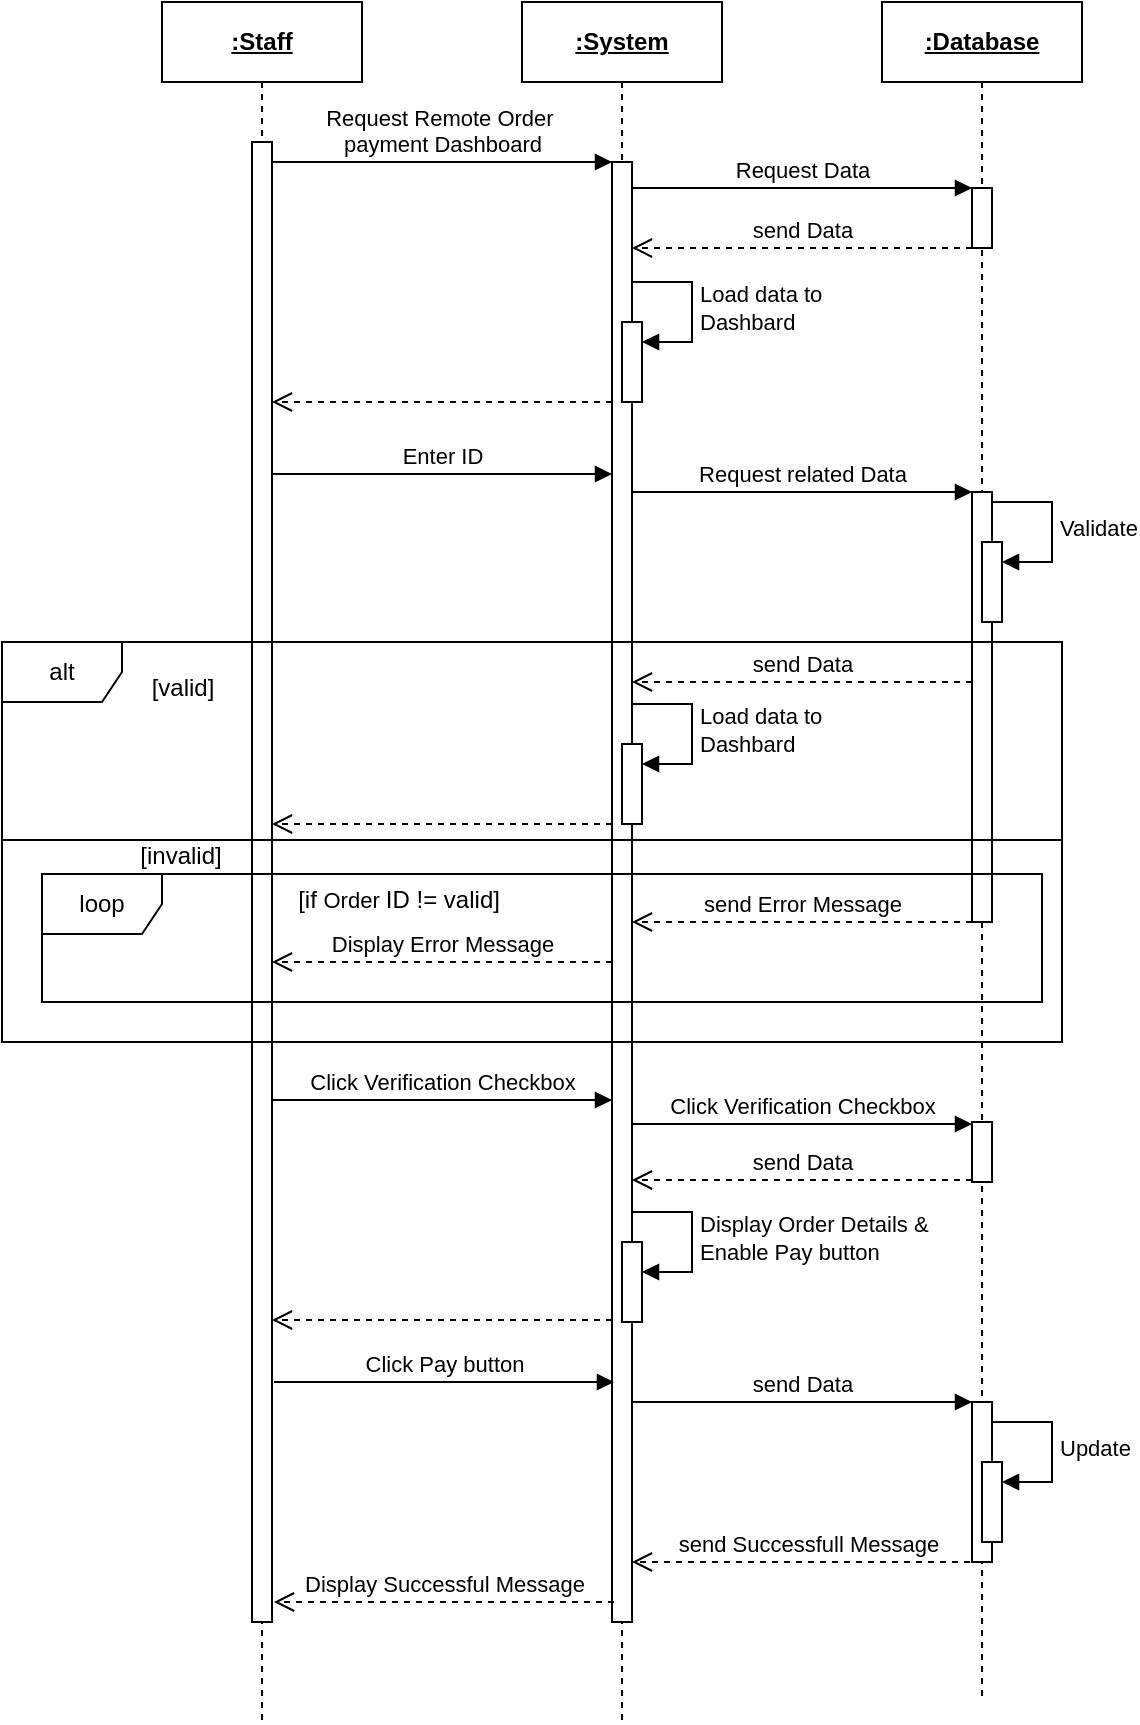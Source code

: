 <mxfile version="22.0.0" type="device">
  <diagram name="Page-1" id="2YBvvXClWsGukQMizWep">
    <mxGraphModel dx="1645" dy="539" grid="1" gridSize="10" guides="1" tooltips="1" connect="1" arrows="1" fold="1" page="1" pageScale="1" pageWidth="850" pageHeight="1100" math="0" shadow="0">
      <root>
        <mxCell id="0" />
        <mxCell id="1" parent="0" />
        <mxCell id="aM9ryv3xv72pqoxQDRHE-1" value="&lt;b&gt;&lt;u&gt;:Staff&lt;/u&gt;&lt;/b&gt;" style="shape=umlLifeline;perimeter=lifelinePerimeter;whiteSpace=wrap;html=1;container=0;dropTarget=0;collapsible=0;recursiveResize=0;outlineConnect=0;portConstraint=eastwest;newEdgeStyle={&quot;edgeStyle&quot;:&quot;elbowEdgeStyle&quot;,&quot;elbow&quot;:&quot;vertical&quot;,&quot;curved&quot;:0,&quot;rounded&quot;:0};" parent="1" vertex="1">
          <mxGeometry x="40" y="40" width="100" height="860" as="geometry" />
        </mxCell>
        <mxCell id="aM9ryv3xv72pqoxQDRHE-2" value="" style="html=1;points=[];perimeter=orthogonalPerimeter;outlineConnect=0;targetShapes=umlLifeline;portConstraint=eastwest;newEdgeStyle={&quot;edgeStyle&quot;:&quot;elbowEdgeStyle&quot;,&quot;elbow&quot;:&quot;vertical&quot;,&quot;curved&quot;:0,&quot;rounded&quot;:0};" parent="aM9ryv3xv72pqoxQDRHE-1" vertex="1">
          <mxGeometry x="45" y="70" width="10" height="740" as="geometry" />
        </mxCell>
        <mxCell id="aM9ryv3xv72pqoxQDRHE-5" value="&lt;b&gt;&lt;u&gt;:System&lt;/u&gt;&lt;/b&gt;" style="shape=umlLifeline;perimeter=lifelinePerimeter;whiteSpace=wrap;html=1;container=0;dropTarget=0;collapsible=0;recursiveResize=0;outlineConnect=0;portConstraint=eastwest;newEdgeStyle={&quot;edgeStyle&quot;:&quot;elbowEdgeStyle&quot;,&quot;elbow&quot;:&quot;vertical&quot;,&quot;curved&quot;:0,&quot;rounded&quot;:0};" parent="1" vertex="1">
          <mxGeometry x="220" y="40" width="100" height="860" as="geometry" />
        </mxCell>
        <mxCell id="aM9ryv3xv72pqoxQDRHE-6" value="" style="html=1;points=[];perimeter=orthogonalPerimeter;outlineConnect=0;targetShapes=umlLifeline;portConstraint=eastwest;newEdgeStyle={&quot;edgeStyle&quot;:&quot;elbowEdgeStyle&quot;,&quot;elbow&quot;:&quot;vertical&quot;,&quot;curved&quot;:0,&quot;rounded&quot;:0};" parent="aM9ryv3xv72pqoxQDRHE-5" vertex="1">
          <mxGeometry x="45" y="80" width="10" height="730" as="geometry" />
        </mxCell>
        <mxCell id="ZMjn0eH77y3cTHa8q1xh-7" value="" style="html=1;points=[[0,0,0,0,5],[0,1,0,0,-5],[1,0,0,0,5],[1,1,0,0,-5]];perimeter=orthogonalPerimeter;outlineConnect=0;targetShapes=umlLifeline;portConstraint=eastwest;newEdgeStyle={&quot;curved&quot;:0,&quot;rounded&quot;:0};" vertex="1" parent="aM9ryv3xv72pqoxQDRHE-5">
          <mxGeometry x="50" y="160" width="10" height="40" as="geometry" />
        </mxCell>
        <mxCell id="ZMjn0eH77y3cTHa8q1xh-8" value="Load data to&lt;br&gt;Dashbard" style="html=1;align=left;spacingLeft=2;endArrow=block;rounded=0;edgeStyle=orthogonalEdgeStyle;curved=0;rounded=0;" edge="1" target="ZMjn0eH77y3cTHa8q1xh-7" parent="aM9ryv3xv72pqoxQDRHE-5">
          <mxGeometry relative="1" as="geometry">
            <mxPoint x="55" y="140" as="sourcePoint" />
            <Array as="points">
              <mxPoint x="85" y="170" />
            </Array>
          </mxGeometry>
        </mxCell>
        <mxCell id="ZMjn0eH77y3cTHa8q1xh-15" value="" style="html=1;points=[[0,0,0,0,5],[0,1,0,0,-5],[1,0,0,0,5],[1,1,0,0,-5]];perimeter=orthogonalPerimeter;outlineConnect=0;targetShapes=umlLifeline;portConstraint=eastwest;newEdgeStyle={&quot;curved&quot;:0,&quot;rounded&quot;:0};" vertex="1" parent="aM9ryv3xv72pqoxQDRHE-5">
          <mxGeometry x="50" y="371" width="10" height="40" as="geometry" />
        </mxCell>
        <mxCell id="ZMjn0eH77y3cTHa8q1xh-16" value="Load data to&lt;br&gt;Dashbard" style="html=1;align=left;spacingLeft=2;endArrow=block;rounded=0;edgeStyle=orthogonalEdgeStyle;curved=0;rounded=0;" edge="1" target="ZMjn0eH77y3cTHa8q1xh-15" parent="aM9ryv3xv72pqoxQDRHE-5">
          <mxGeometry relative="1" as="geometry">
            <mxPoint x="55" y="351" as="sourcePoint" />
            <Array as="points">
              <mxPoint x="85" y="381" />
            </Array>
          </mxGeometry>
        </mxCell>
        <mxCell id="ZMjn0eH77y3cTHa8q1xh-34" value="" style="html=1;points=[[0,0,0,0,5],[0,1,0,0,-5],[1,0,0,0,5],[1,1,0,0,-5]];perimeter=orthogonalPerimeter;outlineConnect=0;targetShapes=umlLifeline;portConstraint=eastwest;newEdgeStyle={&quot;curved&quot;:0,&quot;rounded&quot;:0};" vertex="1" parent="aM9ryv3xv72pqoxQDRHE-5">
          <mxGeometry x="50" y="620" width="10" height="40" as="geometry" />
        </mxCell>
        <mxCell id="ZMjn0eH77y3cTHa8q1xh-35" value="Display Order Details &amp;amp;&lt;br&gt;Enable Pay button" style="html=1;align=left;spacingLeft=2;endArrow=block;rounded=0;edgeStyle=orthogonalEdgeStyle;curved=0;rounded=0;" edge="1" parent="aM9ryv3xv72pqoxQDRHE-5">
          <mxGeometry relative="1" as="geometry">
            <mxPoint x="55" y="605" as="sourcePoint" />
            <Array as="points">
              <mxPoint x="85" y="635" />
            </Array>
            <mxPoint x="60" y="635" as="targetPoint" />
          </mxGeometry>
        </mxCell>
        <mxCell id="aM9ryv3xv72pqoxQDRHE-7" value="Request Remote Order&amp;nbsp;&lt;br&gt;payment Dashboard" style="html=1;verticalAlign=bottom;endArrow=block;edgeStyle=elbowEdgeStyle;elbow=horizontal;curved=0;rounded=0;" parent="1" source="aM9ryv3xv72pqoxQDRHE-2" target="aM9ryv3xv72pqoxQDRHE-6" edge="1">
          <mxGeometry relative="1" as="geometry">
            <mxPoint x="195" y="130" as="sourcePoint" />
            <Array as="points">
              <mxPoint x="180" y="120" />
            </Array>
            <mxPoint as="offset" />
          </mxGeometry>
        </mxCell>
        <mxCell id="aM9ryv3xv72pqoxQDRHE-8" value="" style="html=1;verticalAlign=bottom;endArrow=open;dashed=1;endSize=8;edgeStyle=elbowEdgeStyle;elbow=vertical;curved=0;rounded=0;" parent="1" edge="1">
          <mxGeometry relative="1" as="geometry">
            <mxPoint x="95" y="240" as="targetPoint" />
            <Array as="points">
              <mxPoint x="190" y="240" />
            </Array>
            <mxPoint x="265" y="240" as="sourcePoint" />
          </mxGeometry>
        </mxCell>
        <mxCell id="ZMjn0eH77y3cTHa8q1xh-1" value="&lt;b&gt;&lt;u&gt;:Database&lt;/u&gt;&lt;/b&gt;" style="shape=umlLifeline;perimeter=lifelinePerimeter;whiteSpace=wrap;html=1;container=0;dropTarget=0;collapsible=0;recursiveResize=0;outlineConnect=0;portConstraint=eastwest;newEdgeStyle={&quot;edgeStyle&quot;:&quot;elbowEdgeStyle&quot;,&quot;elbow&quot;:&quot;vertical&quot;,&quot;curved&quot;:0,&quot;rounded&quot;:0};" vertex="1" parent="1">
          <mxGeometry x="400" y="40" width="100" height="850" as="geometry" />
        </mxCell>
        <mxCell id="ZMjn0eH77y3cTHa8q1xh-2" value="" style="html=1;points=[];perimeter=orthogonalPerimeter;outlineConnect=0;targetShapes=umlLifeline;portConstraint=eastwest;newEdgeStyle={&quot;edgeStyle&quot;:&quot;elbowEdgeStyle&quot;,&quot;elbow&quot;:&quot;vertical&quot;,&quot;curved&quot;:0,&quot;rounded&quot;:0};" vertex="1" parent="ZMjn0eH77y3cTHa8q1xh-1">
          <mxGeometry x="45" y="93" width="10" height="30" as="geometry" />
        </mxCell>
        <mxCell id="ZMjn0eH77y3cTHa8q1xh-11" value="" style="html=1;points=[];perimeter=orthogonalPerimeter;outlineConnect=0;targetShapes=umlLifeline;portConstraint=eastwest;newEdgeStyle={&quot;edgeStyle&quot;:&quot;elbowEdgeStyle&quot;,&quot;elbow&quot;:&quot;vertical&quot;,&quot;curved&quot;:0,&quot;rounded&quot;:0};" vertex="1" parent="ZMjn0eH77y3cTHa8q1xh-1">
          <mxGeometry x="45" y="245" width="10" height="215" as="geometry" />
        </mxCell>
        <mxCell id="ZMjn0eH77y3cTHa8q1xh-12" value="" style="html=1;points=[[0,0,0,0,5],[0,1,0,0,-5],[1,0,0,0,5],[1,1,0,0,-5]];perimeter=orthogonalPerimeter;outlineConnect=0;targetShapes=umlLifeline;portConstraint=eastwest;newEdgeStyle={&quot;curved&quot;:0,&quot;rounded&quot;:0};" vertex="1" parent="ZMjn0eH77y3cTHa8q1xh-1">
          <mxGeometry x="50" y="270" width="10" height="40" as="geometry" />
        </mxCell>
        <mxCell id="ZMjn0eH77y3cTHa8q1xh-13" value="Validate" style="html=1;align=left;spacingLeft=2;endArrow=block;rounded=0;edgeStyle=orthogonalEdgeStyle;curved=0;rounded=0;" edge="1" target="ZMjn0eH77y3cTHa8q1xh-12" parent="ZMjn0eH77y3cTHa8q1xh-1">
          <mxGeometry relative="1" as="geometry">
            <mxPoint x="55" y="250" as="sourcePoint" />
            <Array as="points">
              <mxPoint x="85" y="280" />
            </Array>
          </mxGeometry>
        </mxCell>
        <mxCell id="ZMjn0eH77y3cTHa8q1xh-28" value="" style="html=1;points=[];perimeter=orthogonalPerimeter;outlineConnect=0;targetShapes=umlLifeline;portConstraint=eastwest;newEdgeStyle={&quot;edgeStyle&quot;:&quot;elbowEdgeStyle&quot;,&quot;elbow&quot;:&quot;vertical&quot;,&quot;curved&quot;:0,&quot;rounded&quot;:0};" vertex="1" parent="ZMjn0eH77y3cTHa8q1xh-1">
          <mxGeometry x="45" y="560" width="10" height="30" as="geometry" />
        </mxCell>
        <mxCell id="ZMjn0eH77y3cTHa8q1xh-38" value="" style="html=1;points=[];perimeter=orthogonalPerimeter;outlineConnect=0;targetShapes=umlLifeline;portConstraint=eastwest;newEdgeStyle={&quot;edgeStyle&quot;:&quot;elbowEdgeStyle&quot;,&quot;elbow&quot;:&quot;vertical&quot;,&quot;curved&quot;:0,&quot;rounded&quot;:0};" vertex="1" parent="ZMjn0eH77y3cTHa8q1xh-1">
          <mxGeometry x="45" y="700" width="10" height="80" as="geometry" />
        </mxCell>
        <mxCell id="ZMjn0eH77y3cTHa8q1xh-39" value="" style="html=1;points=[[0,0,0,0,5],[0,1,0,0,-5],[1,0,0,0,5],[1,1,0,0,-5]];perimeter=orthogonalPerimeter;outlineConnect=0;targetShapes=umlLifeline;portConstraint=eastwest;newEdgeStyle={&quot;curved&quot;:0,&quot;rounded&quot;:0};" vertex="1" parent="ZMjn0eH77y3cTHa8q1xh-1">
          <mxGeometry x="50" y="730" width="10" height="40" as="geometry" />
        </mxCell>
        <mxCell id="ZMjn0eH77y3cTHa8q1xh-40" value="Update" style="html=1;align=left;spacingLeft=2;endArrow=block;rounded=0;edgeStyle=orthogonalEdgeStyle;curved=0;rounded=0;" edge="1" target="ZMjn0eH77y3cTHa8q1xh-39" parent="ZMjn0eH77y3cTHa8q1xh-1">
          <mxGeometry relative="1" as="geometry">
            <mxPoint x="55" y="710" as="sourcePoint" />
            <Array as="points">
              <mxPoint x="85" y="740" />
            </Array>
            <mxPoint as="offset" />
          </mxGeometry>
        </mxCell>
        <mxCell id="ZMjn0eH77y3cTHa8q1xh-3" value="Request Data" style="html=1;verticalAlign=bottom;endArrow=block;edgeStyle=elbowEdgeStyle;elbow=vertical;curved=0;rounded=0;" edge="1" parent="1">
          <mxGeometry relative="1" as="geometry">
            <mxPoint x="275" y="133" as="sourcePoint" />
            <Array as="points">
              <mxPoint x="365" y="133" />
            </Array>
            <mxPoint x="445" y="133" as="targetPoint" />
            <mxPoint as="offset" />
          </mxGeometry>
        </mxCell>
        <mxCell id="ZMjn0eH77y3cTHa8q1xh-4" value="send Data" style="html=1;verticalAlign=bottom;endArrow=open;dashed=1;endSize=8;edgeStyle=elbowEdgeStyle;elbow=vertical;curved=0;rounded=0;" edge="1" parent="1">
          <mxGeometry relative="1" as="geometry">
            <mxPoint x="275" y="163" as="targetPoint" />
            <Array as="points">
              <mxPoint x="385" y="163" />
            </Array>
            <mxPoint x="445" y="163" as="sourcePoint" />
          </mxGeometry>
        </mxCell>
        <mxCell id="ZMjn0eH77y3cTHa8q1xh-9" value="Enter ID" style="html=1;verticalAlign=bottom;endArrow=block;edgeStyle=elbowEdgeStyle;elbow=vertical;curved=0;rounded=0;" edge="1" parent="1">
          <mxGeometry relative="1" as="geometry">
            <mxPoint x="95" y="276" as="sourcePoint" />
            <Array as="points">
              <mxPoint x="190" y="276" />
            </Array>
            <mxPoint x="265" y="276" as="targetPoint" />
            <mxPoint as="offset" />
          </mxGeometry>
        </mxCell>
        <mxCell id="ZMjn0eH77y3cTHa8q1xh-10" value="Request related Data" style="html=1;verticalAlign=bottom;endArrow=block;edgeStyle=elbowEdgeStyle;elbow=horizontal;curved=0;rounded=0;" edge="1" parent="1" source="aM9ryv3xv72pqoxQDRHE-6">
          <mxGeometry relative="1" as="geometry">
            <mxPoint x="280" y="285" as="sourcePoint" />
            <Array as="points">
              <mxPoint x="375" y="285" />
            </Array>
            <mxPoint x="445" y="285" as="targetPoint" />
            <mxPoint as="offset" />
          </mxGeometry>
        </mxCell>
        <mxCell id="ZMjn0eH77y3cTHa8q1xh-14" value="send Data" style="html=1;verticalAlign=bottom;endArrow=open;dashed=1;endSize=8;edgeStyle=elbowEdgeStyle;elbow=vertical;curved=0;rounded=0;" edge="1" parent="1">
          <mxGeometry relative="1" as="geometry">
            <mxPoint x="275" y="380" as="targetPoint" />
            <Array as="points">
              <mxPoint x="390" y="380" />
            </Array>
            <mxPoint x="445" y="380" as="sourcePoint" />
            <mxPoint as="offset" />
          </mxGeometry>
        </mxCell>
        <mxCell id="ZMjn0eH77y3cTHa8q1xh-17" value="alt" style="shape=umlFrame;whiteSpace=wrap;html=1;pointerEvents=0;" vertex="1" parent="1">
          <mxGeometry x="-40" y="360" width="530" height="200" as="geometry" />
        </mxCell>
        <mxCell id="ZMjn0eH77y3cTHa8q1xh-18" value="" style="line;strokeWidth=1;fillColor=none;align=left;verticalAlign=middle;spacingTop=-1;spacingLeft=3;spacingRight=3;rotatable=0;labelPosition=right;points=[];portConstraint=eastwest;strokeColor=inherit;" vertex="1" parent="1">
          <mxGeometry x="-40" y="455" width="530" height="8" as="geometry" />
        </mxCell>
        <mxCell id="ZMjn0eH77y3cTHa8q1xh-19" value="" style="html=1;verticalAlign=bottom;endArrow=open;dashed=1;endSize=8;edgeStyle=elbowEdgeStyle;elbow=vertical;curved=0;rounded=0;" edge="1" parent="1">
          <mxGeometry relative="1" as="geometry">
            <mxPoint x="95" y="451" as="targetPoint" />
            <Array as="points">
              <mxPoint x="195" y="451" />
            </Array>
            <mxPoint x="265" y="451" as="sourcePoint" />
          </mxGeometry>
        </mxCell>
        <mxCell id="ZMjn0eH77y3cTHa8q1xh-20" value="&lt;span style=&quot;font-weight: normal;&quot;&gt;[valid]&lt;/span&gt;" style="text;align=center;fontStyle=1;verticalAlign=middle;spacingLeft=3;spacingRight=3;strokeColor=none;rotatable=0;points=[[0,0.5],[1,0.5]];portConstraint=eastwest;html=1;" vertex="1" parent="1">
          <mxGeometry x="10" y="370" width="80" height="26" as="geometry" />
        </mxCell>
        <mxCell id="ZMjn0eH77y3cTHa8q1xh-21" value="&lt;span style=&quot;font-weight: normal;&quot;&gt;[invalid]&lt;/span&gt;" style="text;align=center;fontStyle=1;verticalAlign=middle;spacingLeft=3;spacingRight=3;strokeColor=none;rotatable=0;points=[[0,0.5],[1,0.5]];portConstraint=eastwest;html=1;" vertex="1" parent="1">
          <mxGeometry x="9" y="454" width="80" height="26" as="geometry" />
        </mxCell>
        <mxCell id="ZMjn0eH77y3cTHa8q1xh-23" value="send Error Message" style="html=1;verticalAlign=bottom;endArrow=open;dashed=1;endSize=8;edgeStyle=elbowEdgeStyle;elbow=vertical;curved=0;rounded=0;" edge="1" parent="1">
          <mxGeometry relative="1" as="geometry">
            <mxPoint x="275" y="500" as="targetPoint" />
            <Array as="points">
              <mxPoint x="400" y="500" />
            </Array>
            <mxPoint x="445" y="500" as="sourcePoint" />
          </mxGeometry>
        </mxCell>
        <mxCell id="ZMjn0eH77y3cTHa8q1xh-24" value="Display Error Message" style="html=1;verticalAlign=bottom;endArrow=open;dashed=1;endSize=8;edgeStyle=elbowEdgeStyle;elbow=vertical;curved=0;rounded=0;" edge="1" parent="1">
          <mxGeometry relative="1" as="geometry">
            <mxPoint x="95" y="520" as="targetPoint" />
            <Array as="points">
              <mxPoint x="225" y="520" />
            </Array>
            <mxPoint x="265" y="520" as="sourcePoint" />
          </mxGeometry>
        </mxCell>
        <mxCell id="ZMjn0eH77y3cTHa8q1xh-25" value="Click Verification Checkbox" style="html=1;verticalAlign=bottom;endArrow=block;edgeStyle=elbowEdgeStyle;elbow=horizontal;curved=0;rounded=0;" edge="1" parent="1">
          <mxGeometry relative="1" as="geometry">
            <mxPoint x="95" y="589" as="sourcePoint" />
            <Array as="points">
              <mxPoint x="200" y="589" />
            </Array>
            <mxPoint x="265" y="589" as="targetPoint" />
            <mxPoint as="offset" />
          </mxGeometry>
        </mxCell>
        <mxCell id="ZMjn0eH77y3cTHa8q1xh-26" value="loop" style="shape=umlFrame;whiteSpace=wrap;html=1;pointerEvents=0;" vertex="1" parent="1">
          <mxGeometry x="-20" y="476" width="500" height="64" as="geometry" />
        </mxCell>
        <mxCell id="ZMjn0eH77y3cTHa8q1xh-27" value="&lt;span style=&quot;font-weight: normal;&quot;&gt;[if&amp;nbsp;&lt;span style=&quot;font-size: 11px; background-color: rgb(255, 255, 255);&quot;&gt;Order&amp;nbsp;&lt;/span&gt;ID != valid]&lt;/span&gt;" style="text;align=center;fontStyle=1;verticalAlign=middle;spacingLeft=3;spacingRight=3;strokeColor=none;rotatable=0;points=[[0,0.5],[1,0.5]];portConstraint=eastwest;html=1;" vertex="1" parent="1">
          <mxGeometry x="96" y="476" width="124" height="26" as="geometry" />
        </mxCell>
        <mxCell id="ZMjn0eH77y3cTHa8q1xh-29" value="Click Verification Checkbox" style="html=1;verticalAlign=bottom;endArrow=block;edgeStyle=elbowEdgeStyle;elbow=horizontal;curved=0;rounded=0;" edge="1" parent="1" source="aM9ryv3xv72pqoxQDRHE-6">
          <mxGeometry relative="1" as="geometry">
            <mxPoint x="280" y="601" as="sourcePoint" />
            <Array as="points">
              <mxPoint x="385" y="601" />
            </Array>
            <mxPoint x="445" y="601" as="targetPoint" />
            <mxPoint as="offset" />
          </mxGeometry>
        </mxCell>
        <mxCell id="ZMjn0eH77y3cTHa8q1xh-30" value="send Data" style="html=1;verticalAlign=bottom;endArrow=open;dashed=1;endSize=8;edgeStyle=elbowEdgeStyle;elbow=vertical;curved=0;rounded=0;" edge="1" parent="1">
          <mxGeometry relative="1" as="geometry">
            <mxPoint x="275" y="629" as="targetPoint" />
            <Array as="points">
              <mxPoint x="395" y="629" />
            </Array>
            <mxPoint x="445" y="629" as="sourcePoint" />
            <mxPoint as="offset" />
          </mxGeometry>
        </mxCell>
        <mxCell id="ZMjn0eH77y3cTHa8q1xh-32" value="" style="html=1;verticalAlign=bottom;endArrow=open;dashed=1;endSize=8;edgeStyle=elbowEdgeStyle;elbow=vertical;curved=0;rounded=0;" edge="1" parent="1">
          <mxGeometry relative="1" as="geometry">
            <mxPoint x="95" y="699" as="targetPoint" />
            <Array as="points">
              <mxPoint x="210" y="699" />
            </Array>
            <mxPoint x="265" y="699" as="sourcePoint" />
            <mxPoint as="offset" />
          </mxGeometry>
        </mxCell>
        <mxCell id="ZMjn0eH77y3cTHa8q1xh-36" value="Click Pay button" style="html=1;verticalAlign=bottom;endArrow=block;edgeStyle=elbowEdgeStyle;elbow=horizontal;curved=0;rounded=0;" edge="1" parent="1">
          <mxGeometry relative="1" as="geometry">
            <mxPoint x="96" y="730" as="sourcePoint" />
            <Array as="points">
              <mxPoint x="201" y="730" />
            </Array>
            <mxPoint x="266" y="730" as="targetPoint" />
            <mxPoint as="offset" />
          </mxGeometry>
        </mxCell>
        <mxCell id="ZMjn0eH77y3cTHa8q1xh-37" value="send Data" style="html=1;verticalAlign=bottom;endArrow=block;edgeStyle=elbowEdgeStyle;elbow=horizontal;curved=0;rounded=0;" edge="1" parent="1" source="aM9ryv3xv72pqoxQDRHE-6" target="ZMjn0eH77y3cTHa8q1xh-38">
          <mxGeometry relative="1" as="geometry">
            <mxPoint x="280" y="740" as="sourcePoint" />
            <Array as="points">
              <mxPoint x="390" y="740" />
            </Array>
            <mxPoint x="420" y="740" as="targetPoint" />
            <mxPoint as="offset" />
          </mxGeometry>
        </mxCell>
        <mxCell id="ZMjn0eH77y3cTHa8q1xh-41" value="send Successfull Message" style="html=1;verticalAlign=bottom;endArrow=open;dashed=1;endSize=8;edgeStyle=elbowEdgeStyle;elbow=vertical;curved=0;rounded=0;" edge="1" parent="1" target="aM9ryv3xv72pqoxQDRHE-6">
          <mxGeometry relative="1" as="geometry">
            <mxPoint x="280" y="820" as="targetPoint" />
            <Array as="points">
              <mxPoint x="400" y="820" />
            </Array>
            <mxPoint x="450" y="820" as="sourcePoint" />
            <mxPoint as="offset" />
          </mxGeometry>
        </mxCell>
        <mxCell id="ZMjn0eH77y3cTHa8q1xh-42" value="Display Successful Message" style="html=1;verticalAlign=bottom;endArrow=open;dashed=1;endSize=8;edgeStyle=elbowEdgeStyle;elbow=horizontal;curved=0;rounded=0;" edge="1" parent="1">
          <mxGeometry relative="1" as="geometry">
            <mxPoint x="96" y="840" as="targetPoint" />
            <Array as="points">
              <mxPoint x="226" y="840" />
            </Array>
            <mxPoint x="266" y="840" as="sourcePoint" />
          </mxGeometry>
        </mxCell>
      </root>
    </mxGraphModel>
  </diagram>
</mxfile>

